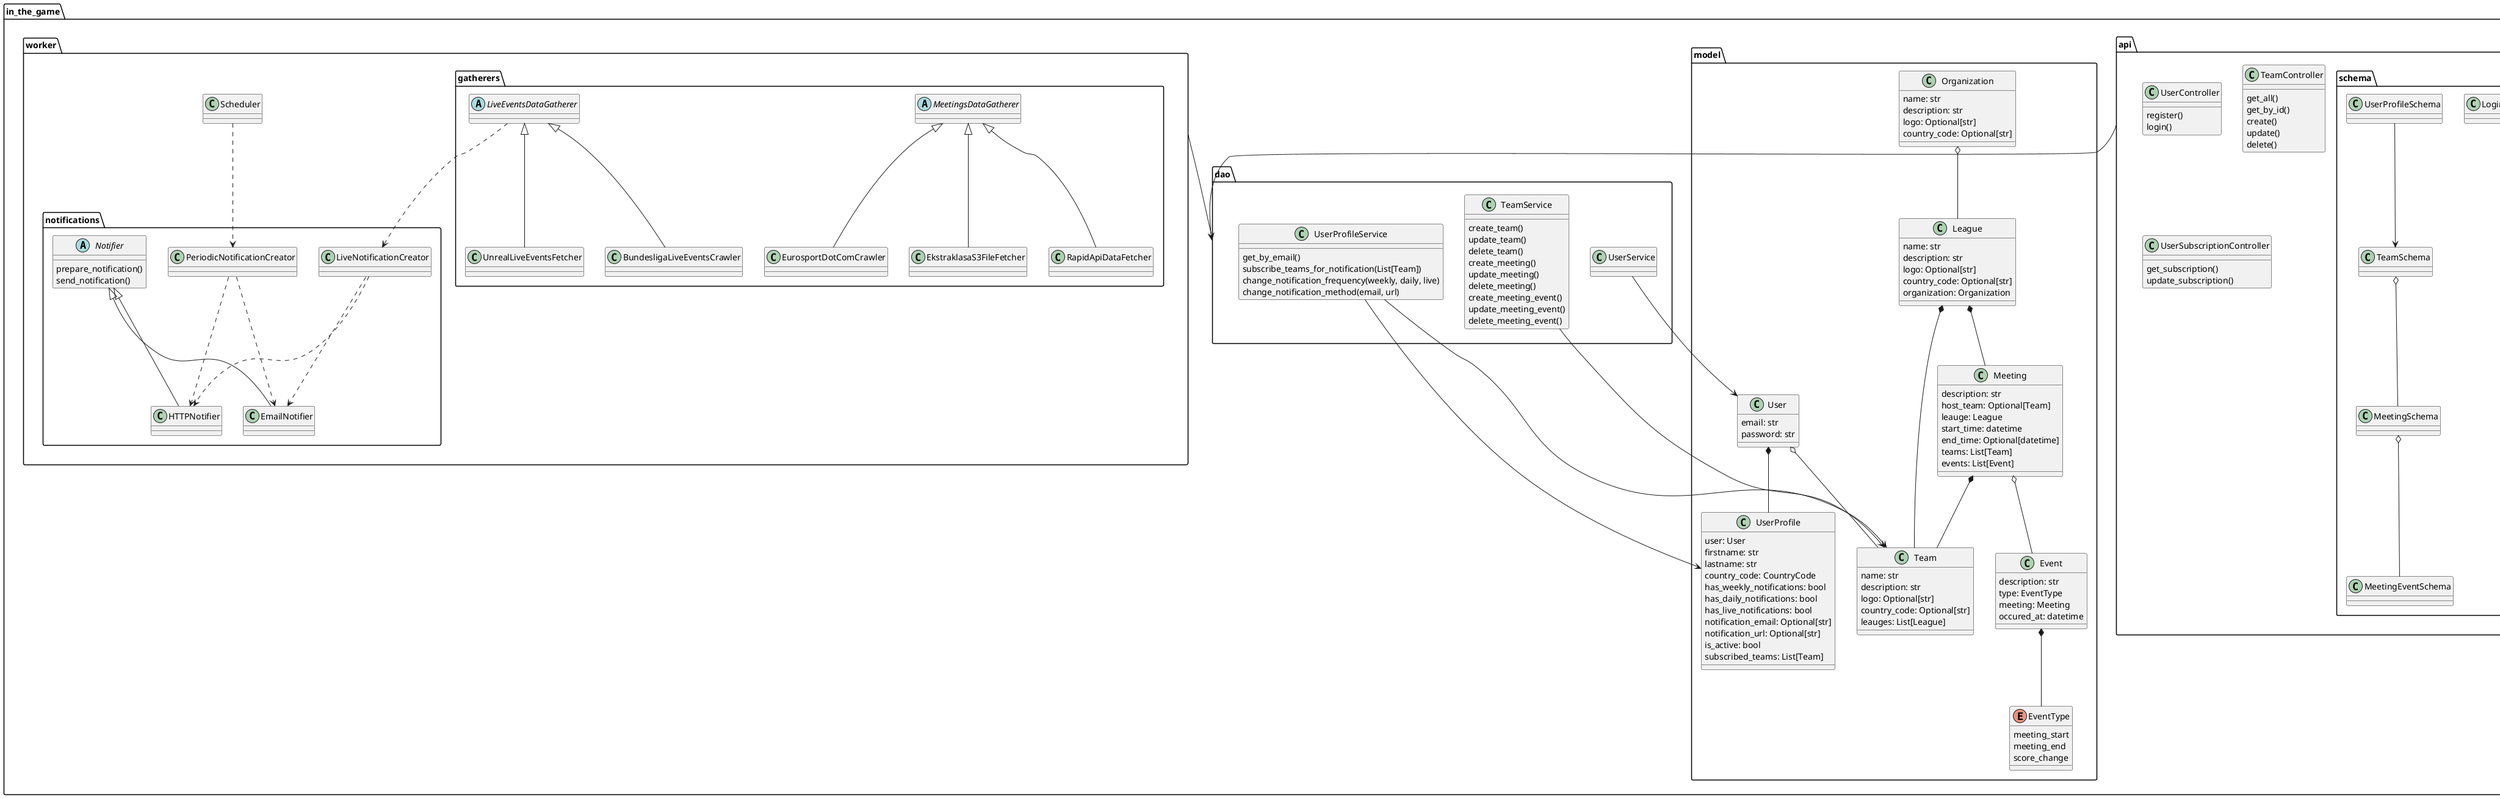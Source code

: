 @startuml in-the-game

package in_the_game.dao {

    class UserService {}

    class UserProfileService {
        get_by_email()
        subscribe_teams_for_notification(List[Team])
        change_notification_frequency(weekly, daily, live)
        change_notification_method(email, url)
    }

    class TeamService {
        create_team()
        update_team()
        delete_team()
        create_meeting()
        update_meeting()
        delete_meeting()
        create_meeting_event()
        update_meeting_event()
        delete_meeting_event()
    }

    package in_the_game.model {
        class User {
            email: str
            password: str
        }

        class UserProfile {
            user: User
            firstname: str
            lastname: str
            country_code: CountryCode
            has_weekly_notifications: bool
            has_daily_notifications: bool
            has_live_notifications: bool
            notification_email: Optional[str]
            notification_url: Optional[str]
            is_active: bool
            subscribed_teams: List[Team]
        }

        class Organization {
            name: str
            description: str
            logo: Optional[str]
            country_code: Optional[str]
        }

        class League {
            name: str
            description: str
            logo: Optional[str]
            country_code: Optional[str]
            organization: Organization
        }

        class Team {
            name: str
            description: str
            logo: Optional[str]
            country_code: Optional[str]
            leauges: List[League]
        }

        class Meeting {
            description: str
            host_team: Optional[Team]
            leauge: League
            start_time: datetime
            end_time: Optional[datetime]
            teams: List[Team]
            events: List[Event]
        }

        enum EventType {
            meeting_start
            meeting_end
            score_change
        }

        class Event {
            description: str
            type: EventType
            meeting: Meeting
            occured_at: datetime
        }

        User *-- UserProfile
        User o-- Team

        Organization o-- League
        League *-- Team
        League *-- Meeting
        Meeting *-- Team

        Meeting o-- Event
        Event *-- EventType
    }

    UserProfileService --> UserProfile
    UserProfileService --> Team
    TeamService --> Team
    UserService --> User
}

package in_the_game.api {
    class UserController {
        register()
        login()
    }

    class TeamController {
        get_all()
        get_by_id()
        create()
        update()
        delete()
    }

    class UserSubscriptionController {
        get_subscription()
        update_subscription()
    }

    package in_the_game.api.schema {
        class RegistrationRequestSchema {}
        class LoginRequestSchema {}
        class UserProfileSchema {}
        class TeamSchema {}
        class MeetingSchema {}
        class MeetingEventSchema {}

        UserProfileSchema --> TeamSchema

        TeamSchema o-- MeetingSchema
        MeetingSchema o-- MeetingEventSchema
    }
}

package in_the_game.worker {
    class Scheduler {}

    package in_the_game.worker.notifications {
        class PeriodicNotificationCreator {}
        class LiveNotificationCreator {}

        abstract Notifier {
            prepare_notification()
            send_notification()
        }
        class HTTPNotifier {}
        class EmailNotifier {}
    }

    package in_the_game.worker.gatherers {
        abstract MeetingsDataGatherer {}
        class RapidApiDataFetcher {}
        class EurosportDotComCrawler {}
        class EkstraklasaS3FileFetcher {}

        abstract LiveEventsDataGatherer {}
        class UnrealLiveEventsFetcher {}
        class BundesligaLiveEventsCrawler {}
    }

    Scheduler ..> PeriodicNotificationCreator
    PeriodicNotificationCreator ..> HTTPNotifier
    PeriodicNotificationCreator ..> EmailNotifier

    LiveEventsDataGatherer ..> LiveNotificationCreator
    LiveNotificationCreator ..> HTTPNotifier
    LiveNotificationCreator ..> EmailNotifier

    Notifier <|-- HTTPNotifier
    Notifier <|-- EmailNotifier

    LiveEventsDataGatherer <|-- UnrealLiveEventsFetcher
    LiveEventsDataGatherer <|-- BundesligaLiveEventsCrawler

    MeetingsDataGatherer <|-- RapidApiDataFetcher
    MeetingsDataGatherer <|-- EurosportDotComCrawler
    MeetingsDataGatherer <|-- EkstraklasaS3FileFetcher
}

in_the_game.api --> in_the_game.dao
in_the_game.worker --> in_the_game.dao



@enduml